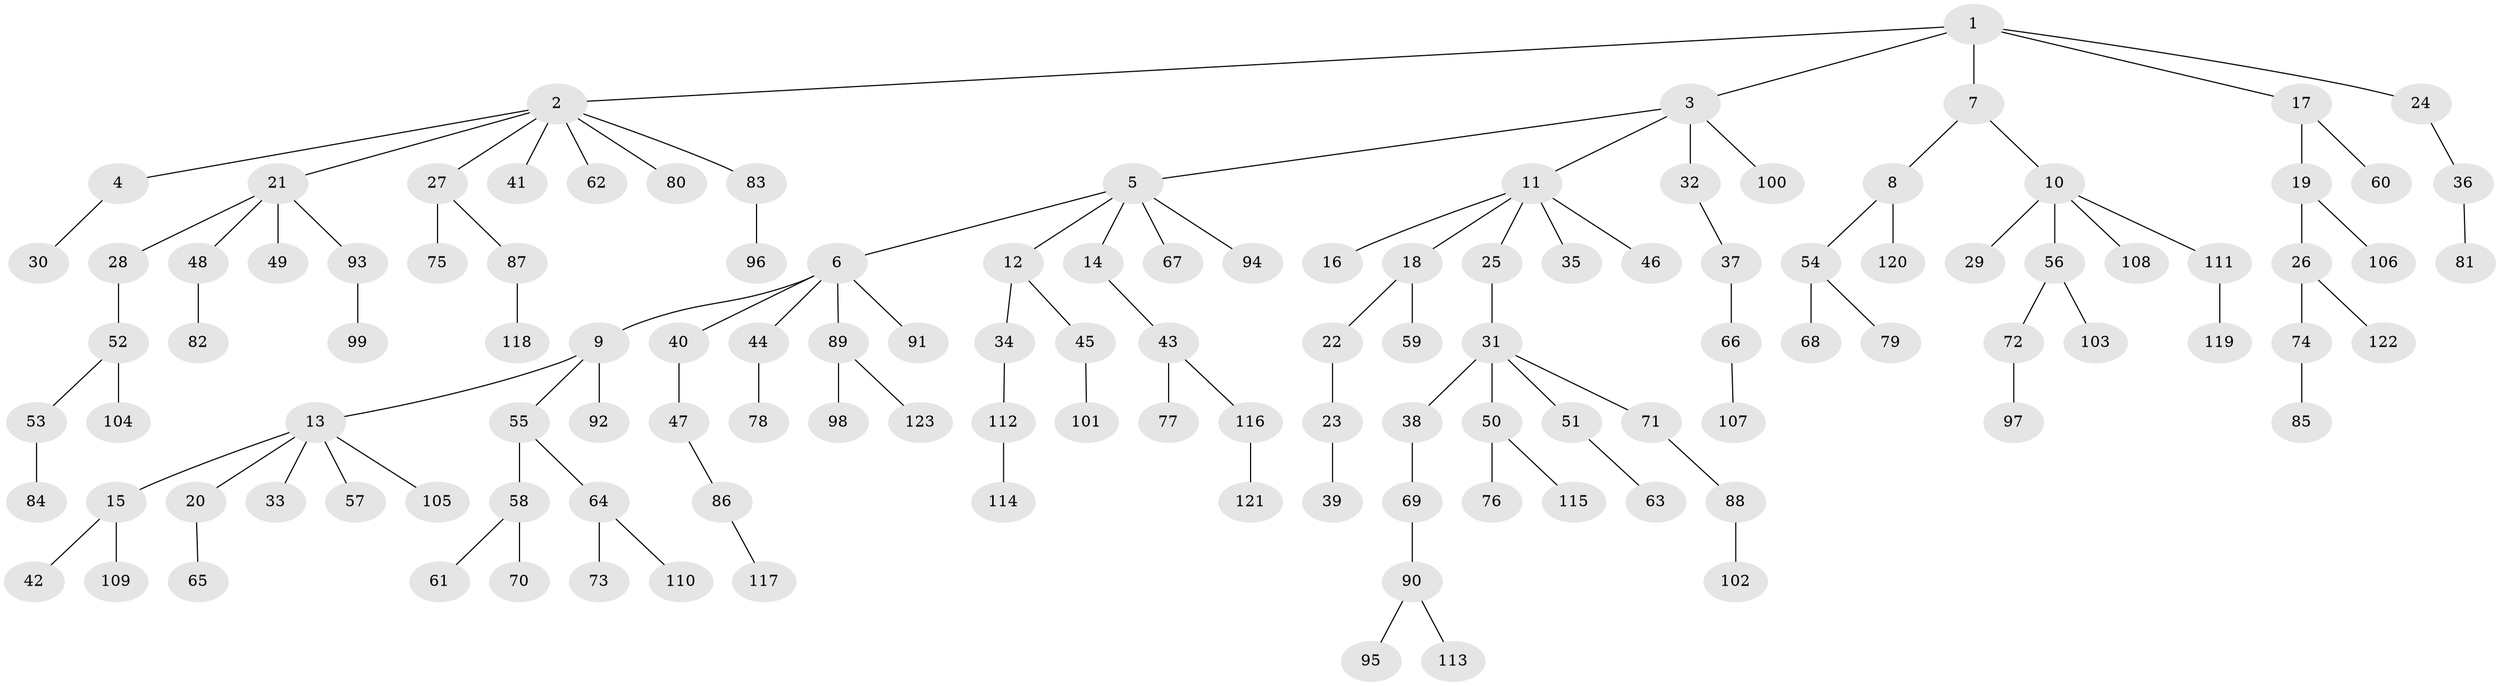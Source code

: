 // coarse degree distribution, {5: 0.0875, 11: 0.0125, 4: 0.05, 1: 0.575, 3: 0.075, 2: 0.2}
// Generated by graph-tools (version 1.1) at 2025/24/03/03/25 07:24:05]
// undirected, 123 vertices, 122 edges
graph export_dot {
graph [start="1"]
  node [color=gray90,style=filled];
  1;
  2;
  3;
  4;
  5;
  6;
  7;
  8;
  9;
  10;
  11;
  12;
  13;
  14;
  15;
  16;
  17;
  18;
  19;
  20;
  21;
  22;
  23;
  24;
  25;
  26;
  27;
  28;
  29;
  30;
  31;
  32;
  33;
  34;
  35;
  36;
  37;
  38;
  39;
  40;
  41;
  42;
  43;
  44;
  45;
  46;
  47;
  48;
  49;
  50;
  51;
  52;
  53;
  54;
  55;
  56;
  57;
  58;
  59;
  60;
  61;
  62;
  63;
  64;
  65;
  66;
  67;
  68;
  69;
  70;
  71;
  72;
  73;
  74;
  75;
  76;
  77;
  78;
  79;
  80;
  81;
  82;
  83;
  84;
  85;
  86;
  87;
  88;
  89;
  90;
  91;
  92;
  93;
  94;
  95;
  96;
  97;
  98;
  99;
  100;
  101;
  102;
  103;
  104;
  105;
  106;
  107;
  108;
  109;
  110;
  111;
  112;
  113;
  114;
  115;
  116;
  117;
  118;
  119;
  120;
  121;
  122;
  123;
  1 -- 2;
  1 -- 3;
  1 -- 7;
  1 -- 17;
  1 -- 24;
  2 -- 4;
  2 -- 21;
  2 -- 27;
  2 -- 41;
  2 -- 62;
  2 -- 80;
  2 -- 83;
  3 -- 5;
  3 -- 11;
  3 -- 32;
  3 -- 100;
  4 -- 30;
  5 -- 6;
  5 -- 12;
  5 -- 14;
  5 -- 67;
  5 -- 94;
  6 -- 9;
  6 -- 40;
  6 -- 44;
  6 -- 89;
  6 -- 91;
  7 -- 8;
  7 -- 10;
  8 -- 54;
  8 -- 120;
  9 -- 13;
  9 -- 55;
  9 -- 92;
  10 -- 29;
  10 -- 56;
  10 -- 108;
  10 -- 111;
  11 -- 16;
  11 -- 18;
  11 -- 25;
  11 -- 35;
  11 -- 46;
  12 -- 34;
  12 -- 45;
  13 -- 15;
  13 -- 20;
  13 -- 33;
  13 -- 57;
  13 -- 105;
  14 -- 43;
  15 -- 42;
  15 -- 109;
  17 -- 19;
  17 -- 60;
  18 -- 22;
  18 -- 59;
  19 -- 26;
  19 -- 106;
  20 -- 65;
  21 -- 28;
  21 -- 48;
  21 -- 49;
  21 -- 93;
  22 -- 23;
  23 -- 39;
  24 -- 36;
  25 -- 31;
  26 -- 74;
  26 -- 122;
  27 -- 75;
  27 -- 87;
  28 -- 52;
  31 -- 38;
  31 -- 50;
  31 -- 51;
  31 -- 71;
  32 -- 37;
  34 -- 112;
  36 -- 81;
  37 -- 66;
  38 -- 69;
  40 -- 47;
  43 -- 77;
  43 -- 116;
  44 -- 78;
  45 -- 101;
  47 -- 86;
  48 -- 82;
  50 -- 76;
  50 -- 115;
  51 -- 63;
  52 -- 53;
  52 -- 104;
  53 -- 84;
  54 -- 68;
  54 -- 79;
  55 -- 58;
  55 -- 64;
  56 -- 72;
  56 -- 103;
  58 -- 61;
  58 -- 70;
  64 -- 73;
  64 -- 110;
  66 -- 107;
  69 -- 90;
  71 -- 88;
  72 -- 97;
  74 -- 85;
  83 -- 96;
  86 -- 117;
  87 -- 118;
  88 -- 102;
  89 -- 98;
  89 -- 123;
  90 -- 95;
  90 -- 113;
  93 -- 99;
  111 -- 119;
  112 -- 114;
  116 -- 121;
}
